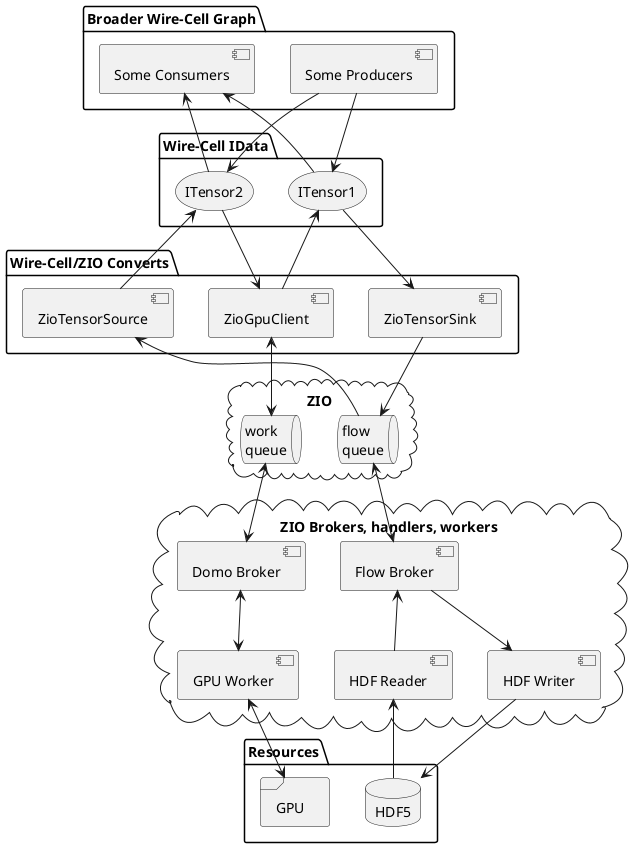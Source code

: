@startuml
package "Broader Wire-Cell Graph" {
        [Some Producers] as prod
        [Some Consumers] as cons
}


package "Wire-Cell IData" {
        storage ITensor1
        storage ITensor2
}
package "Wire-Cell/ZIO Converts" {
        [ZioTensorSink]
        [ZioTensorSource]
        [ZioGpuClient]
}
cloud "ZIO" {
        queue "flow\nqueue" as flow
        queue "work\nqueue" as work
}
cloud "ZIO Brokers, handlers, workers" {
        [Flow Broker] as flowb
        [Domo Broker] as domob
        [HDF Reader] as hdfr
        [HDF Writer] as hdfw
        [GPU Worker] as gpuw

        flow <--> flowb
        flowb --> hdfw
        flowb <-- hdfr

        work <--> domob
        domob <--> gpuw
} 
package "Resources" {
        database HDF5 as hdf
        frame GPU
}        
prod --> ITensor1
prod --> ITensor2
cons <-- ITensor1
cons <-- ITensor2

ITensor1 --> [ZioTensorSink]
ITensor2 <-- [ZioTensorSource]
[ZioTensorSink] --> flow
[ZioTensorSource] <-- flow
[ZioGpuClient] <--> work
ITensor2 --> [ZioGpuClient]
[ZioGpuClient] --> ITensor1
hdfr <-- hdf
hdfw --> hdf
gpuw <--> GPU
@enduml
